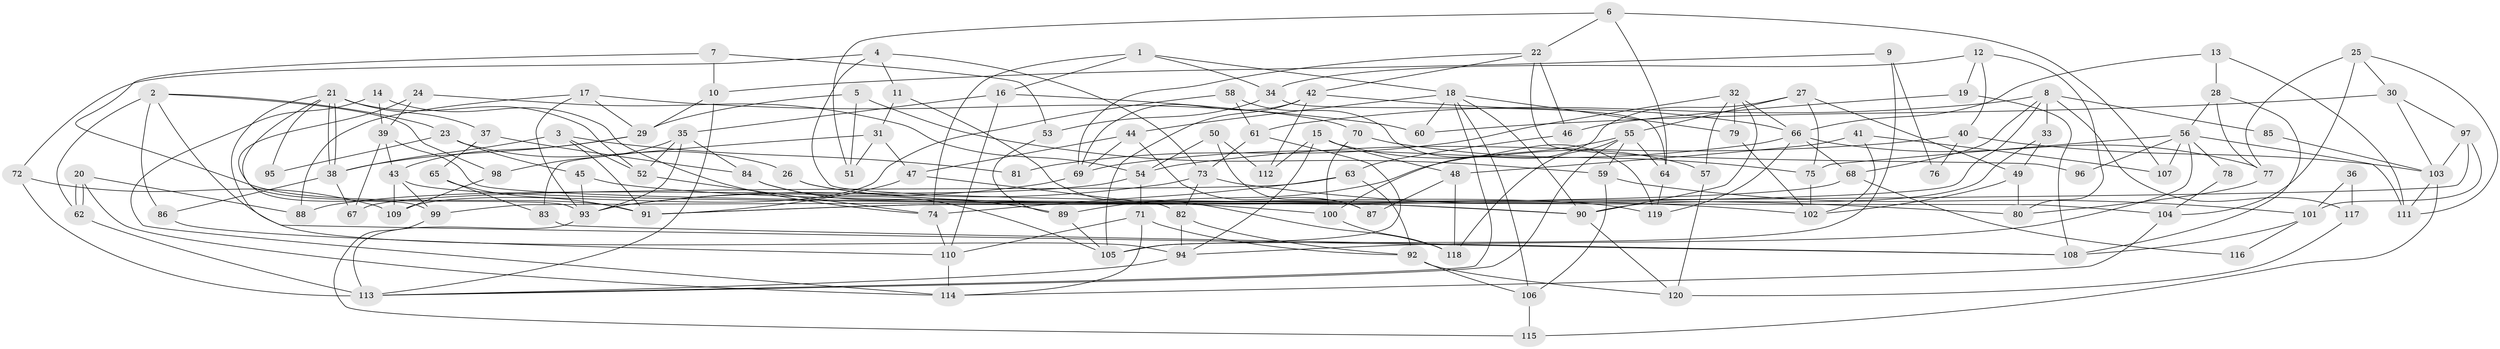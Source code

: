 // coarse degree distribution, {6: 0.18181818181818182, 4: 0.2077922077922078, 3: 0.22077922077922077, 5: 0.16883116883116883, 7: 0.1038961038961039, 9: 0.05194805194805195, 10: 0.012987012987012988, 8: 0.025974025974025976, 2: 0.025974025974025976}
// Generated by graph-tools (version 1.1) at 2025/23/03/03/25 07:23:57]
// undirected, 120 vertices, 240 edges
graph export_dot {
graph [start="1"]
  node [color=gray90,style=filled];
  1;
  2;
  3;
  4;
  5;
  6;
  7;
  8;
  9;
  10;
  11;
  12;
  13;
  14;
  15;
  16;
  17;
  18;
  19;
  20;
  21;
  22;
  23;
  24;
  25;
  26;
  27;
  28;
  29;
  30;
  31;
  32;
  33;
  34;
  35;
  36;
  37;
  38;
  39;
  40;
  41;
  42;
  43;
  44;
  45;
  46;
  47;
  48;
  49;
  50;
  51;
  52;
  53;
  54;
  55;
  56;
  57;
  58;
  59;
  60;
  61;
  62;
  63;
  64;
  65;
  66;
  67;
  68;
  69;
  70;
  71;
  72;
  73;
  74;
  75;
  76;
  77;
  78;
  79;
  80;
  81;
  82;
  83;
  84;
  85;
  86;
  87;
  88;
  89;
  90;
  91;
  92;
  93;
  94;
  95;
  96;
  97;
  98;
  99;
  100;
  101;
  102;
  103;
  104;
  105;
  106;
  107;
  108;
  109;
  110;
  111;
  112;
  113;
  114;
  115;
  116;
  117;
  118;
  119;
  120;
  1 -- 18;
  1 -- 34;
  1 -- 16;
  1 -- 74;
  2 -- 62;
  2 -- 86;
  2 -- 23;
  2 -- 98;
  2 -- 108;
  3 -- 52;
  3 -- 91;
  3 -- 38;
  3 -- 81;
  4 -- 73;
  4 -- 104;
  4 -- 11;
  4 -- 72;
  5 -- 29;
  5 -- 51;
  5 -- 59;
  6 -- 64;
  6 -- 107;
  6 -- 22;
  6 -- 51;
  7 -- 91;
  7 -- 10;
  7 -- 53;
  8 -- 61;
  8 -- 91;
  8 -- 33;
  8 -- 68;
  8 -- 85;
  8 -- 117;
  9 -- 105;
  9 -- 10;
  9 -- 76;
  10 -- 29;
  10 -- 113;
  11 -- 118;
  11 -- 31;
  12 -- 80;
  12 -- 19;
  12 -- 34;
  12 -- 40;
  13 -- 111;
  13 -- 66;
  13 -- 28;
  14 -- 74;
  14 -- 39;
  14 -- 114;
  15 -- 94;
  15 -- 112;
  15 -- 48;
  15 -- 57;
  16 -- 35;
  16 -- 70;
  16 -- 110;
  17 -- 93;
  17 -- 29;
  17 -- 60;
  17 -- 88;
  18 -- 113;
  18 -- 79;
  18 -- 44;
  18 -- 60;
  18 -- 90;
  18 -- 106;
  19 -- 46;
  19 -- 108;
  20 -- 62;
  20 -- 62;
  20 -- 114;
  20 -- 88;
  21 -- 38;
  21 -- 38;
  21 -- 93;
  21 -- 37;
  21 -- 52;
  21 -- 94;
  21 -- 95;
  22 -- 42;
  22 -- 46;
  22 -- 69;
  22 -- 96;
  23 -- 45;
  23 -- 26;
  23 -- 95;
  24 -- 39;
  24 -- 54;
  24 -- 99;
  25 -- 30;
  25 -- 77;
  25 -- 104;
  25 -- 111;
  26 -- 90;
  26 -- 119;
  27 -- 55;
  27 -- 100;
  27 -- 49;
  27 -- 75;
  28 -- 108;
  28 -- 56;
  28 -- 77;
  29 -- 38;
  29 -- 43;
  30 -- 97;
  30 -- 60;
  30 -- 103;
  31 -- 83;
  31 -- 47;
  31 -- 51;
  32 -- 57;
  32 -- 66;
  32 -- 79;
  32 -- 81;
  32 -- 90;
  33 -- 90;
  33 -- 49;
  34 -- 53;
  34 -- 64;
  35 -- 52;
  35 -- 93;
  35 -- 84;
  35 -- 98;
  36 -- 117;
  36 -- 101;
  37 -- 84;
  37 -- 65;
  38 -- 67;
  38 -- 86;
  39 -- 90;
  39 -- 43;
  39 -- 67;
  40 -- 54;
  40 -- 76;
  40 -- 103;
  41 -- 48;
  41 -- 102;
  41 -- 107;
  42 -- 69;
  42 -- 66;
  42 -- 105;
  42 -- 112;
  43 -- 99;
  43 -- 109;
  43 -- 100;
  44 -- 47;
  44 -- 69;
  44 -- 87;
  45 -- 93;
  45 -- 102;
  46 -- 63;
  47 -- 82;
  47 -- 91;
  48 -- 118;
  48 -- 87;
  49 -- 80;
  49 -- 102;
  50 -- 87;
  50 -- 54;
  50 -- 112;
  52 -- 74;
  53 -- 89;
  54 -- 71;
  54 -- 88;
  55 -- 64;
  55 -- 113;
  55 -- 59;
  55 -- 89;
  55 -- 118;
  56 -- 111;
  56 -- 75;
  56 -- 78;
  56 -- 94;
  56 -- 96;
  56 -- 107;
  57 -- 120;
  58 -- 119;
  58 -- 61;
  58 -- 109;
  59 -- 101;
  59 -- 106;
  61 -- 105;
  61 -- 73;
  62 -- 113;
  63 -- 74;
  63 -- 67;
  63 -- 92;
  64 -- 119;
  65 -- 91;
  65 -- 83;
  66 -- 69;
  66 -- 77;
  66 -- 68;
  66 -- 119;
  68 -- 91;
  68 -- 116;
  69 -- 93;
  70 -- 75;
  70 -- 100;
  71 -- 92;
  71 -- 110;
  71 -- 114;
  72 -- 109;
  72 -- 113;
  73 -- 82;
  73 -- 93;
  73 -- 80;
  74 -- 110;
  75 -- 102;
  77 -- 80;
  78 -- 104;
  79 -- 102;
  82 -- 94;
  82 -- 92;
  83 -- 108;
  84 -- 105;
  84 -- 89;
  85 -- 103;
  86 -- 110;
  89 -- 105;
  90 -- 120;
  92 -- 106;
  92 -- 120;
  93 -- 113;
  94 -- 113;
  97 -- 99;
  97 -- 103;
  97 -- 101;
  98 -- 109;
  99 -- 115;
  100 -- 118;
  101 -- 108;
  101 -- 116;
  103 -- 111;
  103 -- 115;
  104 -- 114;
  106 -- 115;
  110 -- 114;
  117 -- 120;
}
